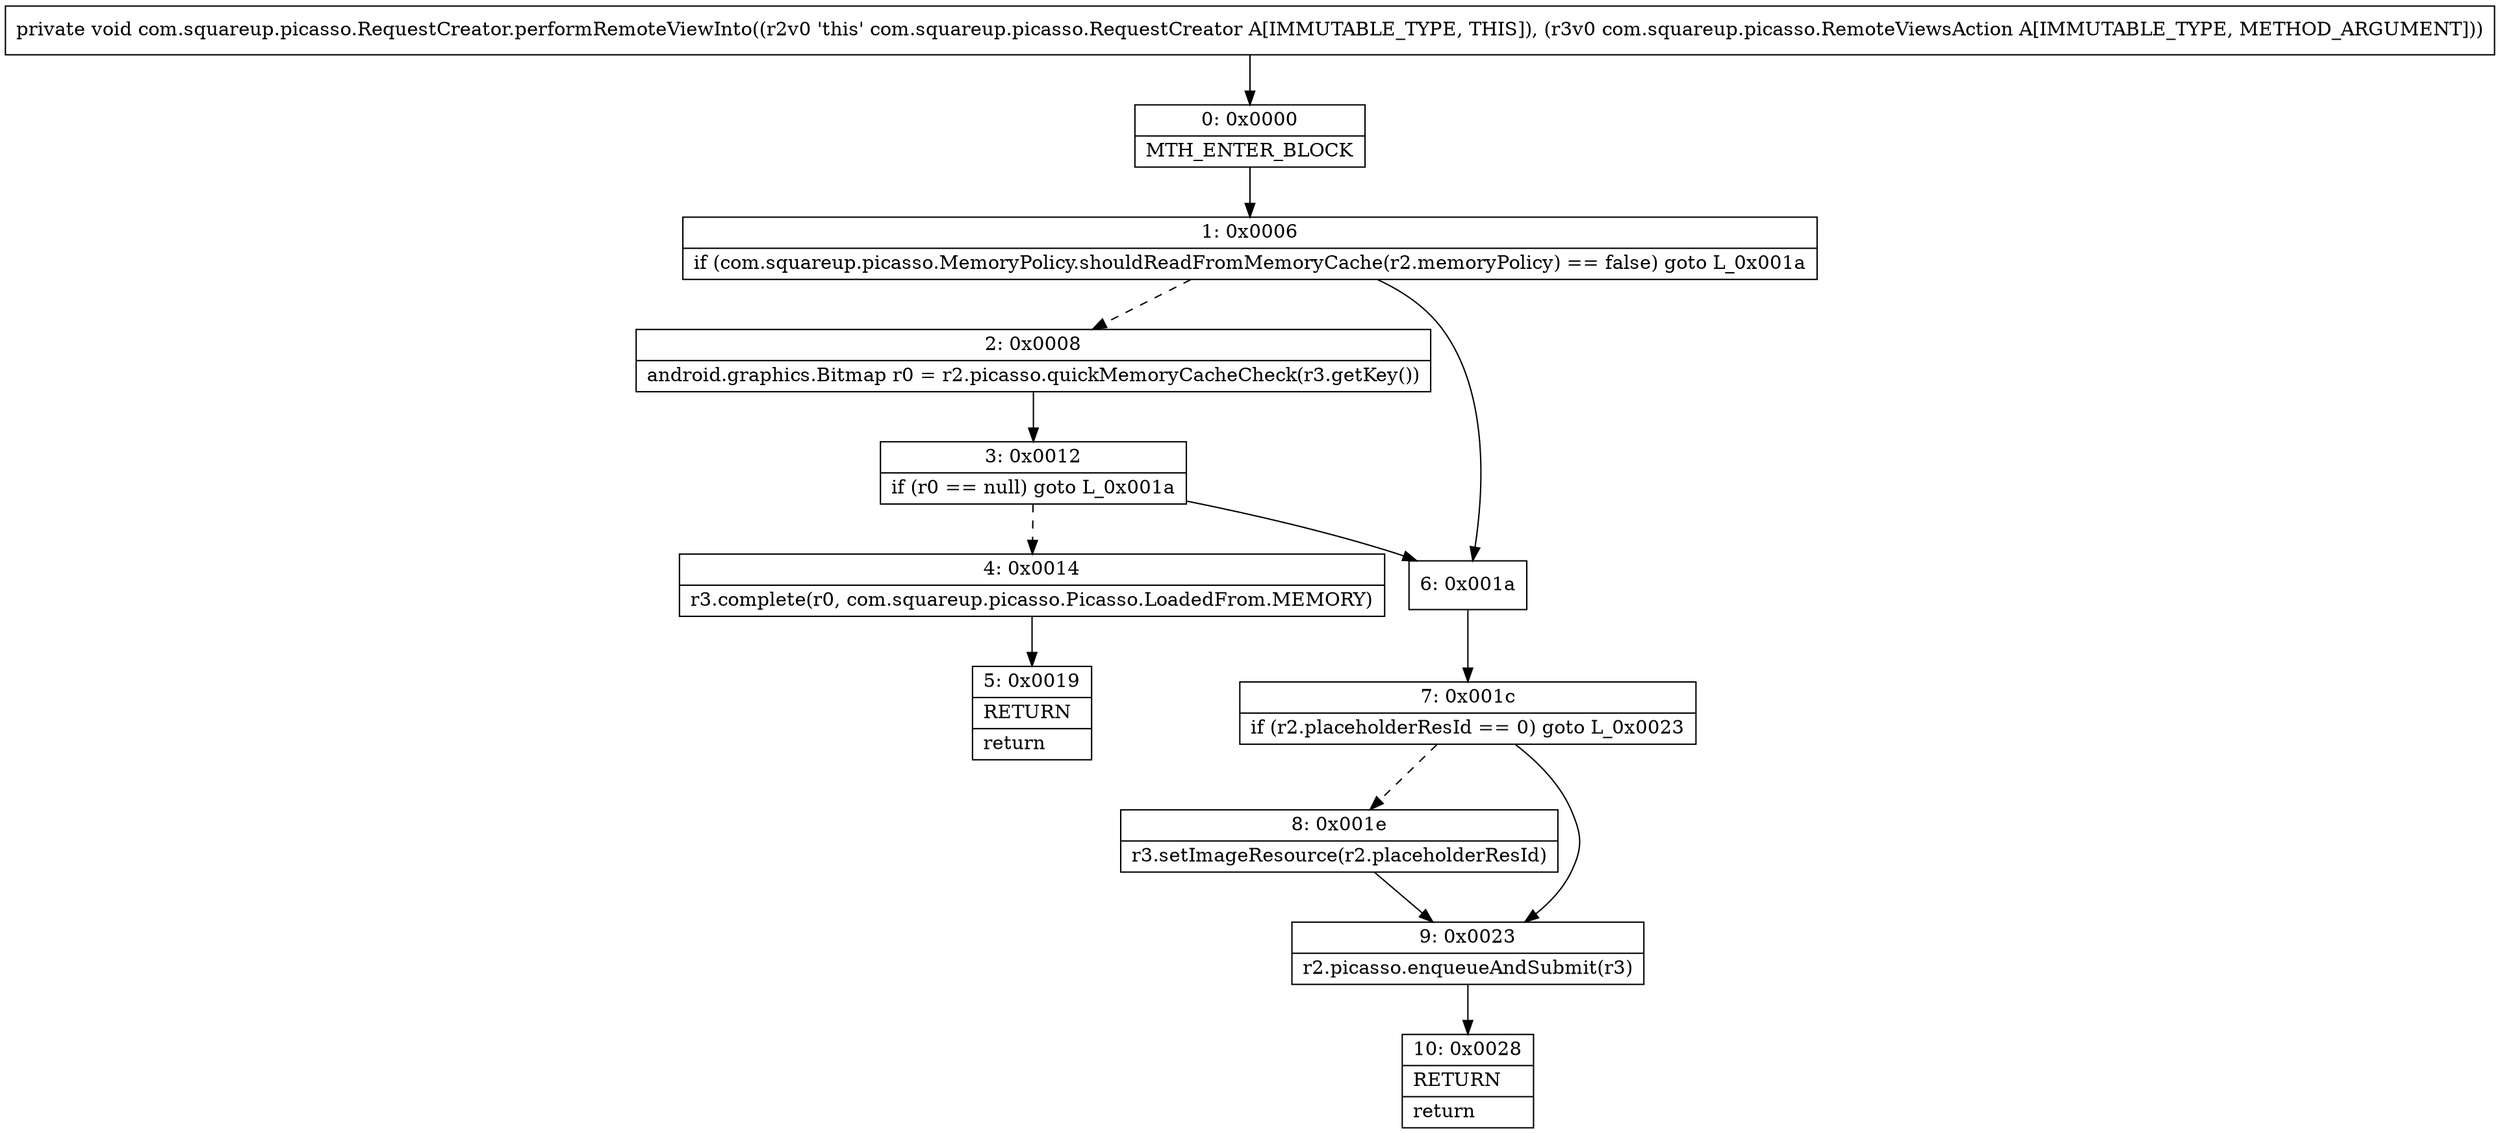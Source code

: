 digraph "CFG forcom.squareup.picasso.RequestCreator.performRemoteViewInto(Lcom\/squareup\/picasso\/RemoteViewsAction;)V" {
Node_0 [shape=record,label="{0\:\ 0x0000|MTH_ENTER_BLOCK\l}"];
Node_1 [shape=record,label="{1\:\ 0x0006|if (com.squareup.picasso.MemoryPolicy.shouldReadFromMemoryCache(r2.memoryPolicy) == false) goto L_0x001a\l}"];
Node_2 [shape=record,label="{2\:\ 0x0008|android.graphics.Bitmap r0 = r2.picasso.quickMemoryCacheCheck(r3.getKey())\l}"];
Node_3 [shape=record,label="{3\:\ 0x0012|if (r0 == null) goto L_0x001a\l}"];
Node_4 [shape=record,label="{4\:\ 0x0014|r3.complete(r0, com.squareup.picasso.Picasso.LoadedFrom.MEMORY)\l}"];
Node_5 [shape=record,label="{5\:\ 0x0019|RETURN\l|return\l}"];
Node_6 [shape=record,label="{6\:\ 0x001a}"];
Node_7 [shape=record,label="{7\:\ 0x001c|if (r2.placeholderResId == 0) goto L_0x0023\l}"];
Node_8 [shape=record,label="{8\:\ 0x001e|r3.setImageResource(r2.placeholderResId)\l}"];
Node_9 [shape=record,label="{9\:\ 0x0023|r2.picasso.enqueueAndSubmit(r3)\l}"];
Node_10 [shape=record,label="{10\:\ 0x0028|RETURN\l|return\l}"];
MethodNode[shape=record,label="{private void com.squareup.picasso.RequestCreator.performRemoteViewInto((r2v0 'this' com.squareup.picasso.RequestCreator A[IMMUTABLE_TYPE, THIS]), (r3v0 com.squareup.picasso.RemoteViewsAction A[IMMUTABLE_TYPE, METHOD_ARGUMENT])) }"];
MethodNode -> Node_0;
Node_0 -> Node_1;
Node_1 -> Node_2[style=dashed];
Node_1 -> Node_6;
Node_2 -> Node_3;
Node_3 -> Node_4[style=dashed];
Node_3 -> Node_6;
Node_4 -> Node_5;
Node_6 -> Node_7;
Node_7 -> Node_8[style=dashed];
Node_7 -> Node_9;
Node_8 -> Node_9;
Node_9 -> Node_10;
}

